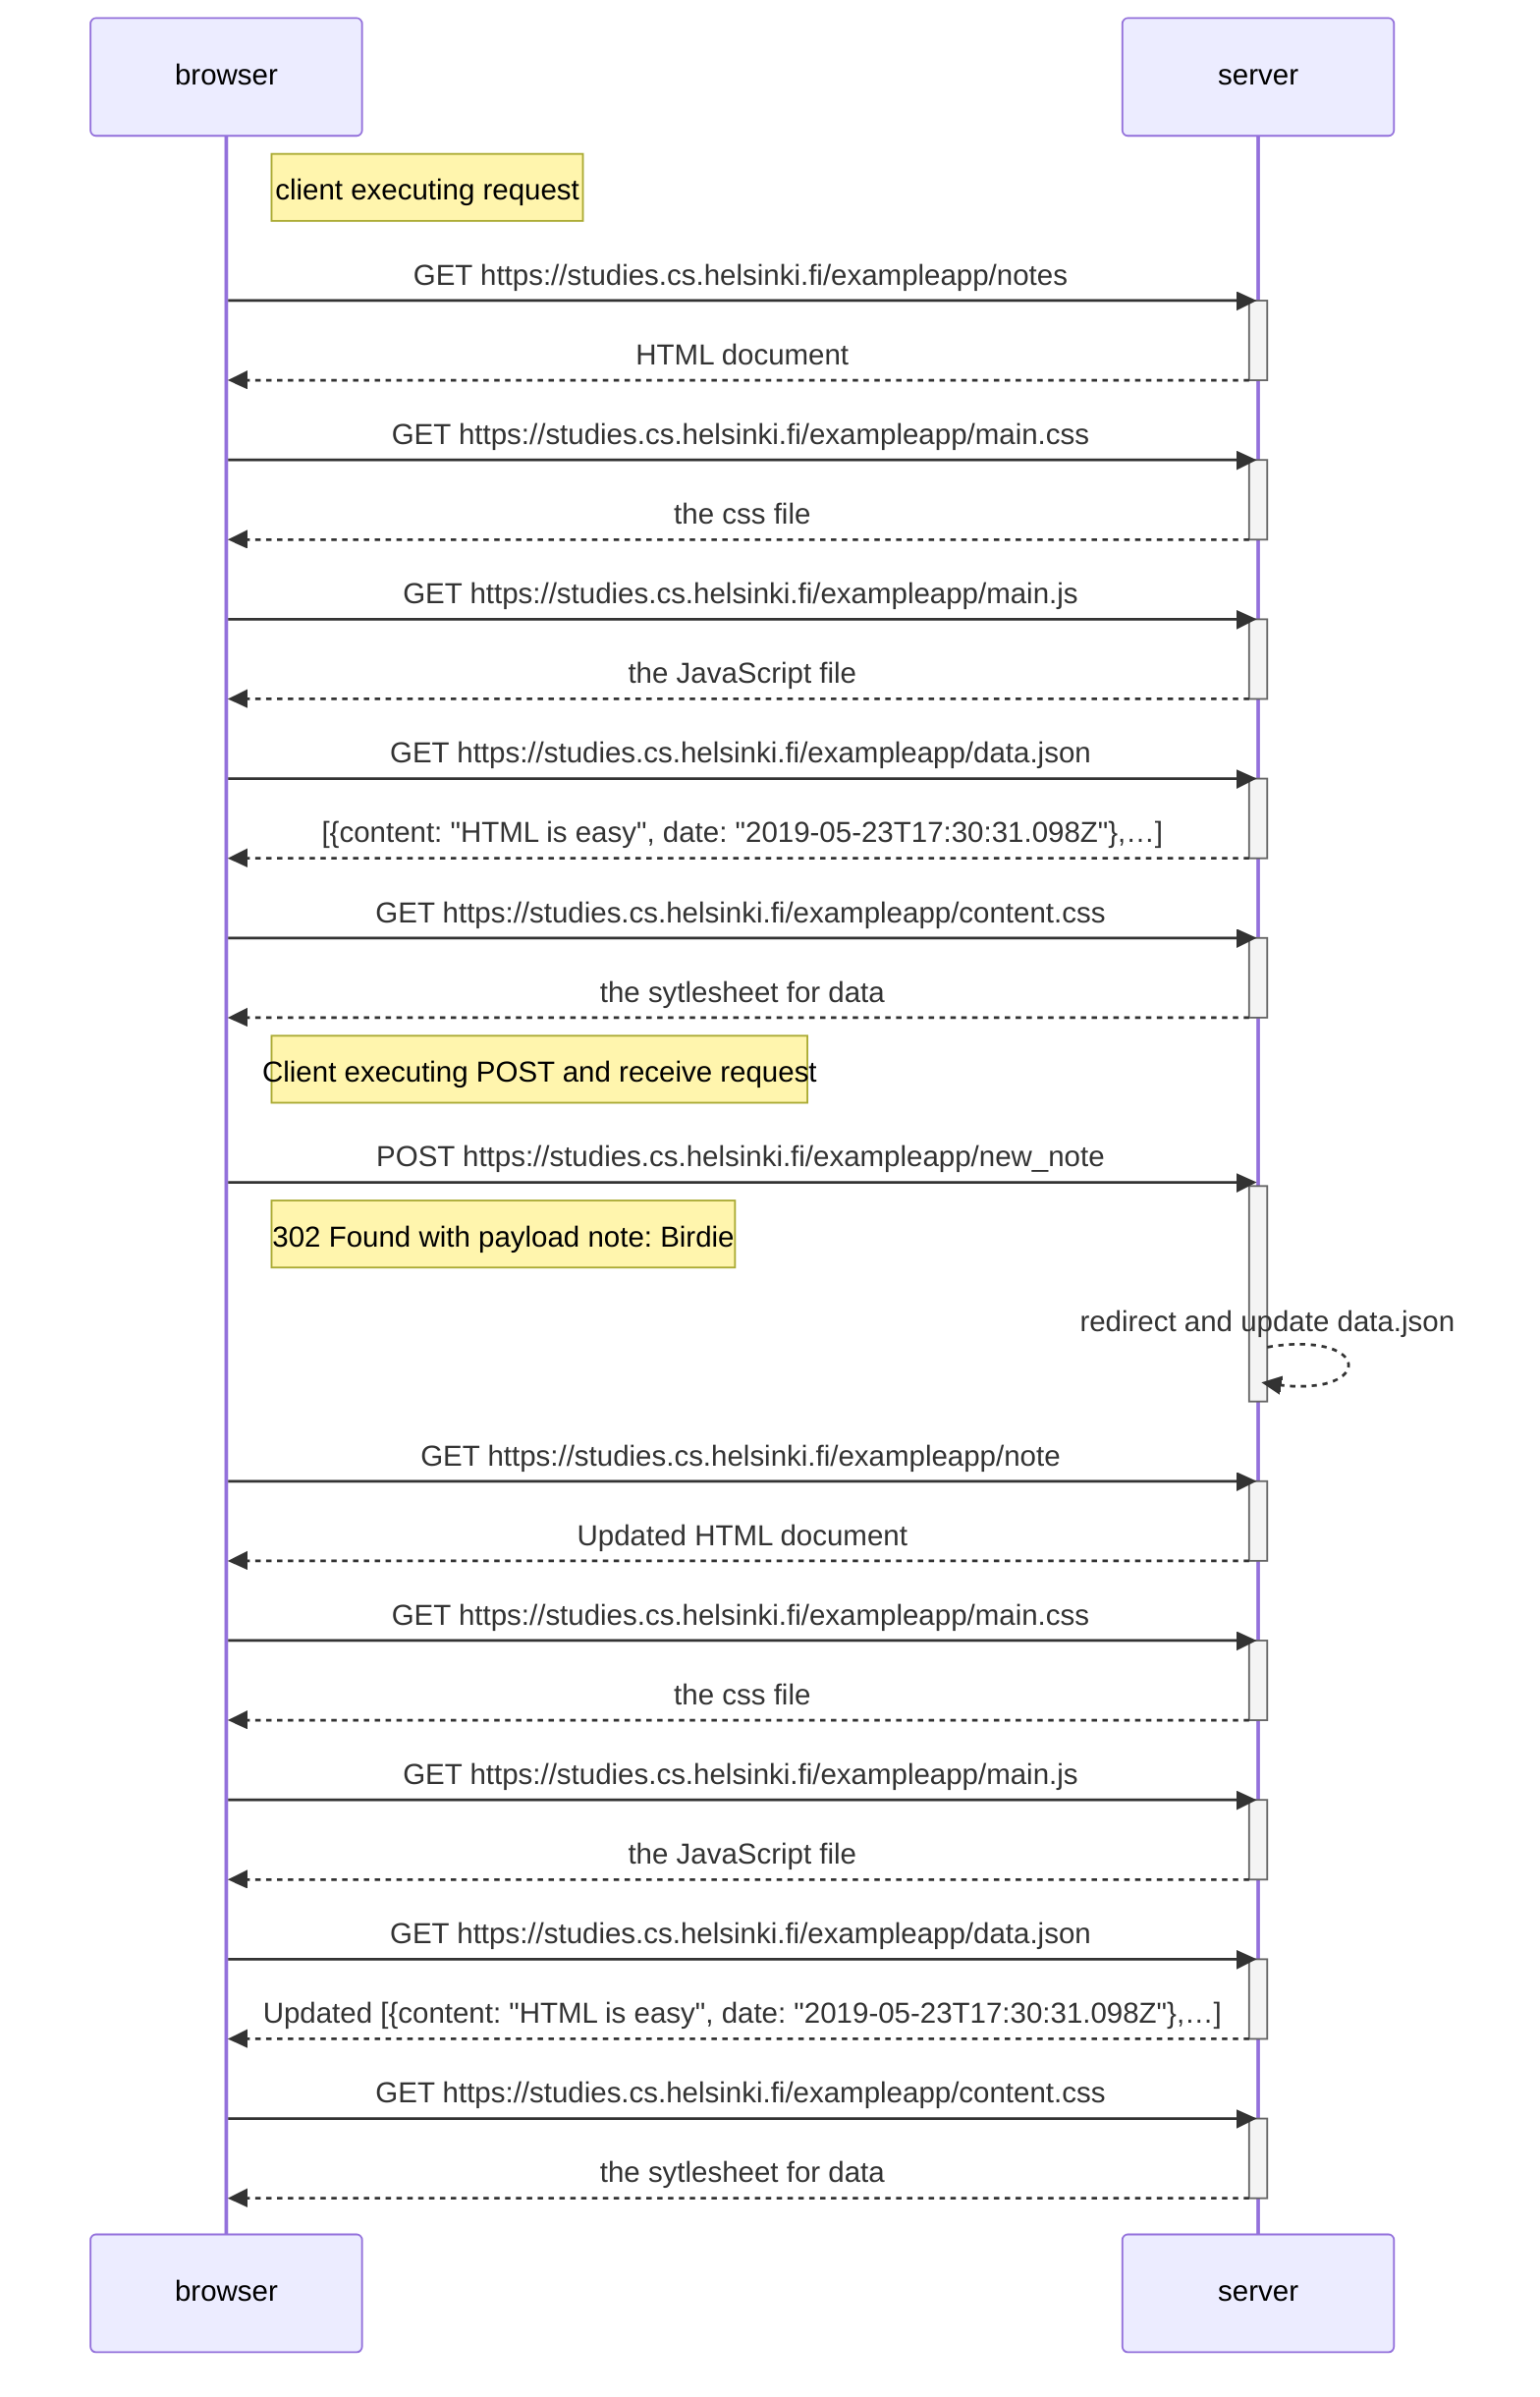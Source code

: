 sequenceDiagram
    participant browser
    participant server

    Note right of browser: client executing request

    browser->>server: GET https://studies.cs.helsinki.fi/exampleapp/notes
    activate server
    server-->>browser: HTML document
    deactivate server

    browser->>server: GET https://studies.cs.helsinki.fi/exampleapp/main.css
    activate server
    server-->>browser: the css file
    deactivate server

    browser->>server: GET https://studies.cs.helsinki.fi/exampleapp/main.js
    activate server
    server-->>browser: the JavaScript file
    deactivate server

    browser->>server: GET https://studies.cs.helsinki.fi/exampleapp/data.json
    activate server
    server-->>browser: [{content: "HTML is easy", date: "2019-05-23T17:30:31.098Z"},…]
    deactivate server

    browser->>server: GET https://studies.cs.helsinki.fi/exampleapp/content.css
    activate server
    server-->>browser: the sytlesheet for data
    deactivate server

    Note right of browser: Client executing POST and receive request

    browser->>server: POST https://studies.cs.helsinki.fi/exampleapp/new_note
    activate server
    Note right of browser: 302 Found with payload note: Birdie
    server-->>server: redirect and update data.json
    deactivate server

    browser->>server: GET https://studies.cs.helsinki.fi/exampleapp/note
    activate server
    server-->>browser: Updated HTML document
    deactivate server

    browser->>server: GET https://studies.cs.helsinki.fi/exampleapp/main.css
    activate server
    server-->>browser: the css file
    deactivate server

    browser->>server: GET https://studies.cs.helsinki.fi/exampleapp/main.js
    activate server
    server-->>browser: the JavaScript file
    deactivate server

    browser->>server: GET https://studies.cs.helsinki.fi/exampleapp/data.json
    activate server
    server-->>browser: Updated [{content: "HTML is easy", date: "2019-05-23T17:30:31.098Z"},…]
    deactivate server

    browser->>server: GET https://studies.cs.helsinki.fi/exampleapp/content.css
    activate server
    server-->>browser: the sytlesheet for data
    deactivate server